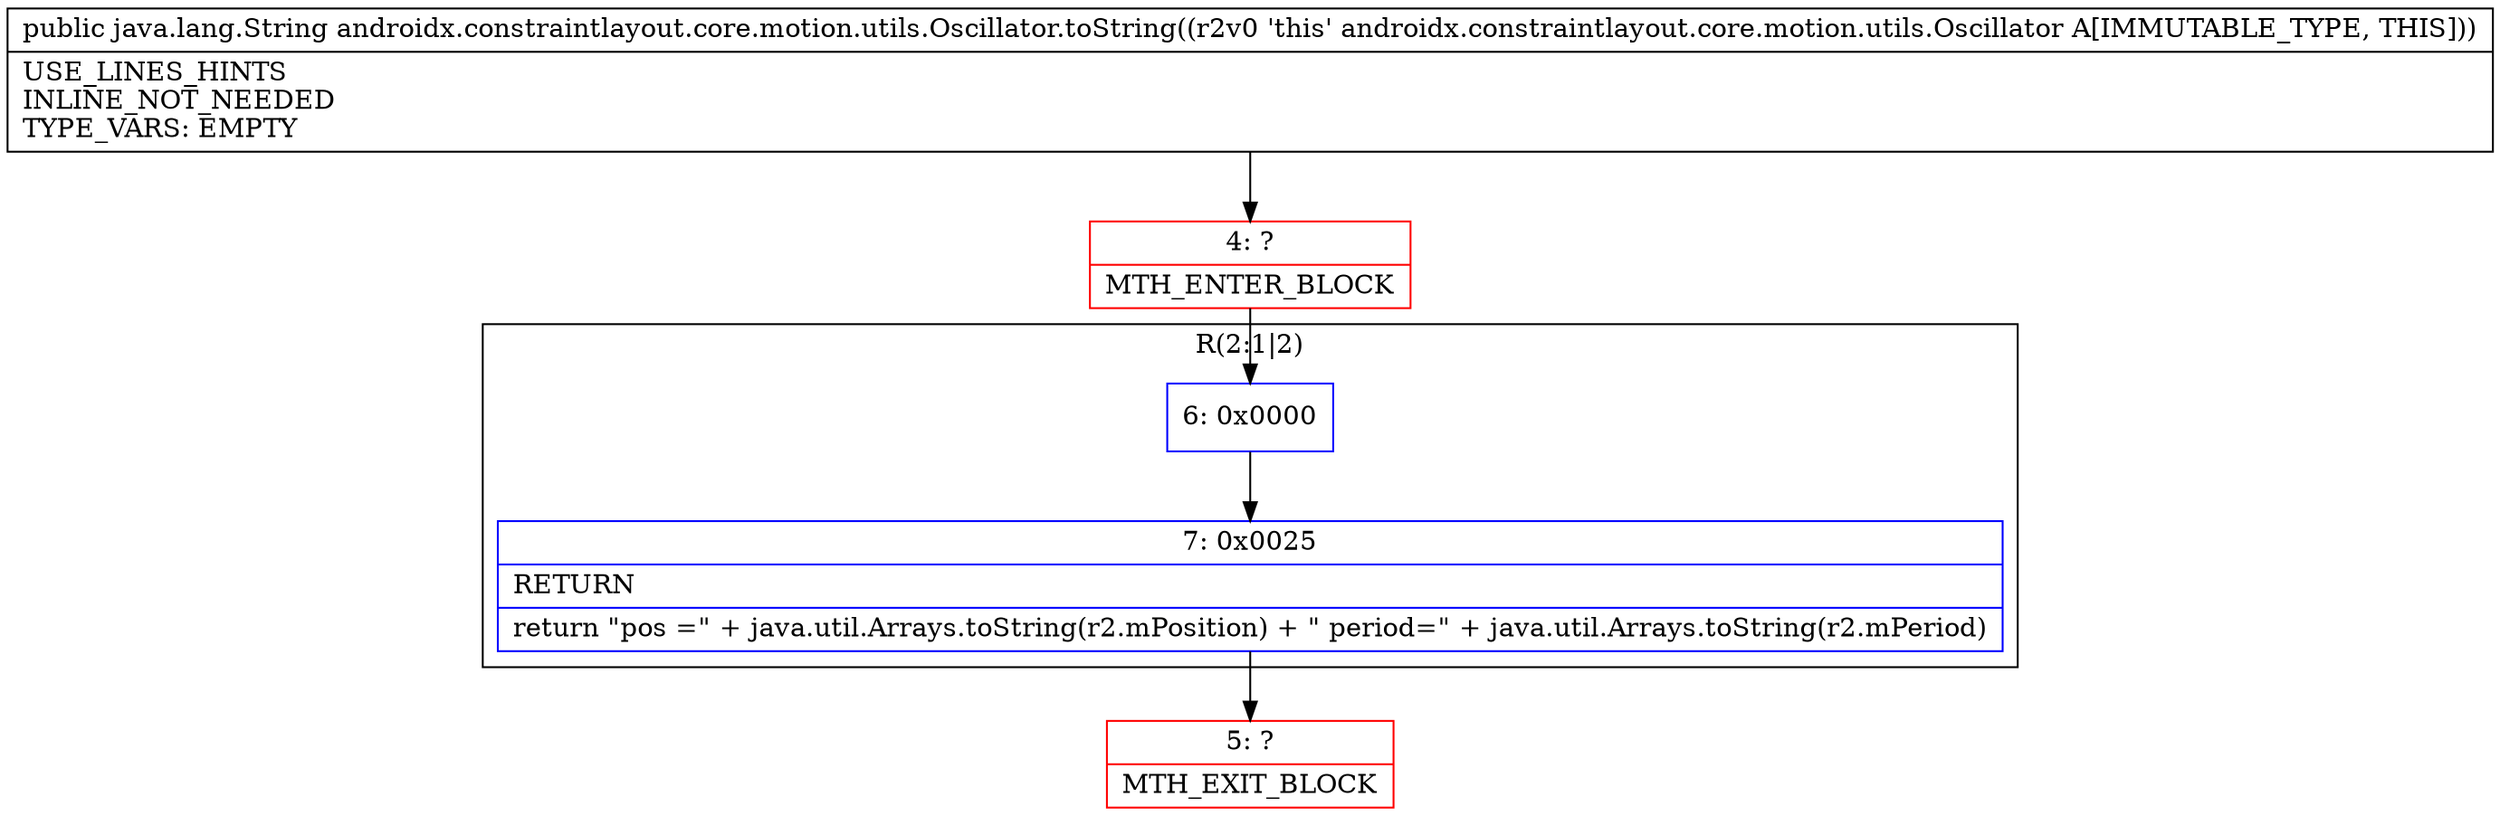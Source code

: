 digraph "CFG forandroidx.constraintlayout.core.motion.utils.Oscillator.toString()Ljava\/lang\/String;" {
subgraph cluster_Region_1831740492 {
label = "R(2:1|2)";
node [shape=record,color=blue];
Node_6 [shape=record,label="{6\:\ 0x0000}"];
Node_7 [shape=record,label="{7\:\ 0x0025|RETURN\l|return \"pos =\" + java.util.Arrays.toString(r2.mPosition) + \" period=\" + java.util.Arrays.toString(r2.mPeriod)\l}"];
}
Node_4 [shape=record,color=red,label="{4\:\ ?|MTH_ENTER_BLOCK\l}"];
Node_5 [shape=record,color=red,label="{5\:\ ?|MTH_EXIT_BLOCK\l}"];
MethodNode[shape=record,label="{public java.lang.String androidx.constraintlayout.core.motion.utils.Oscillator.toString((r2v0 'this' androidx.constraintlayout.core.motion.utils.Oscillator A[IMMUTABLE_TYPE, THIS]))  | USE_LINES_HINTS\lINLINE_NOT_NEEDED\lTYPE_VARS: EMPTY\l}"];
MethodNode -> Node_4;Node_6 -> Node_7;
Node_7 -> Node_5;
Node_4 -> Node_6;
}

